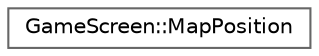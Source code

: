 digraph "Graphical Class Hierarchy"
{
 // LATEX_PDF_SIZE
  bgcolor="transparent";
  edge [fontname=Helvetica,fontsize=10,labelfontname=Helvetica,labelfontsize=10];
  node [fontname=Helvetica,fontsize=10,shape=box,height=0.2,width=0.4];
  rankdir="LR";
  Node0 [id="Node000000",label="GameScreen::MapPosition",height=0.2,width=0.4,color="grey40", fillcolor="white", style="filled",URL="$struct_game_screen_1_1_map_position.html",tooltip="Represents the position and size of a map."];
}
